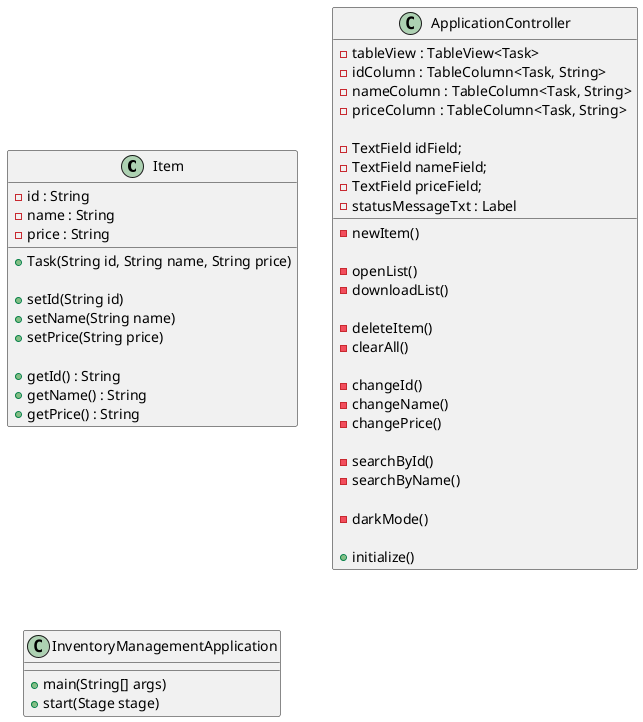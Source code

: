 @startuml

class Item {
'attributes
    - id : String
    - name : String
    - price : String

'methods
    +Task(String id, String name, String price)

    +setId(String id)
    +setName(String name)
    +setPrice(String price)

    +getId() : String
    +getName() : String
    +getPrice() : String
}

class ApplicationController{
'attributes
    - tableView : TableView<Task>
    - idColumn : TableColumn<Task, String>
    - nameColumn : TableColumn<Task, String>
    - priceColumn : TableColumn<Task, String>

    - TextField idField;
    - TextField nameField;
    - TextField priceField;
    - statusMessageTxt : Label

'methods
    -newItem()

    -openList()
    -downloadList()

    -deleteItem()
    -clearAll()

    -changeId()
    -changeName()
    -changePrice()

    -searchById()
    -searchByName()

    -darkMode()

    +initialize()
}

class InventoryManagementApplication{
'methods
    +main(String[] args)
    +start(Stage stage)
}

@enduml